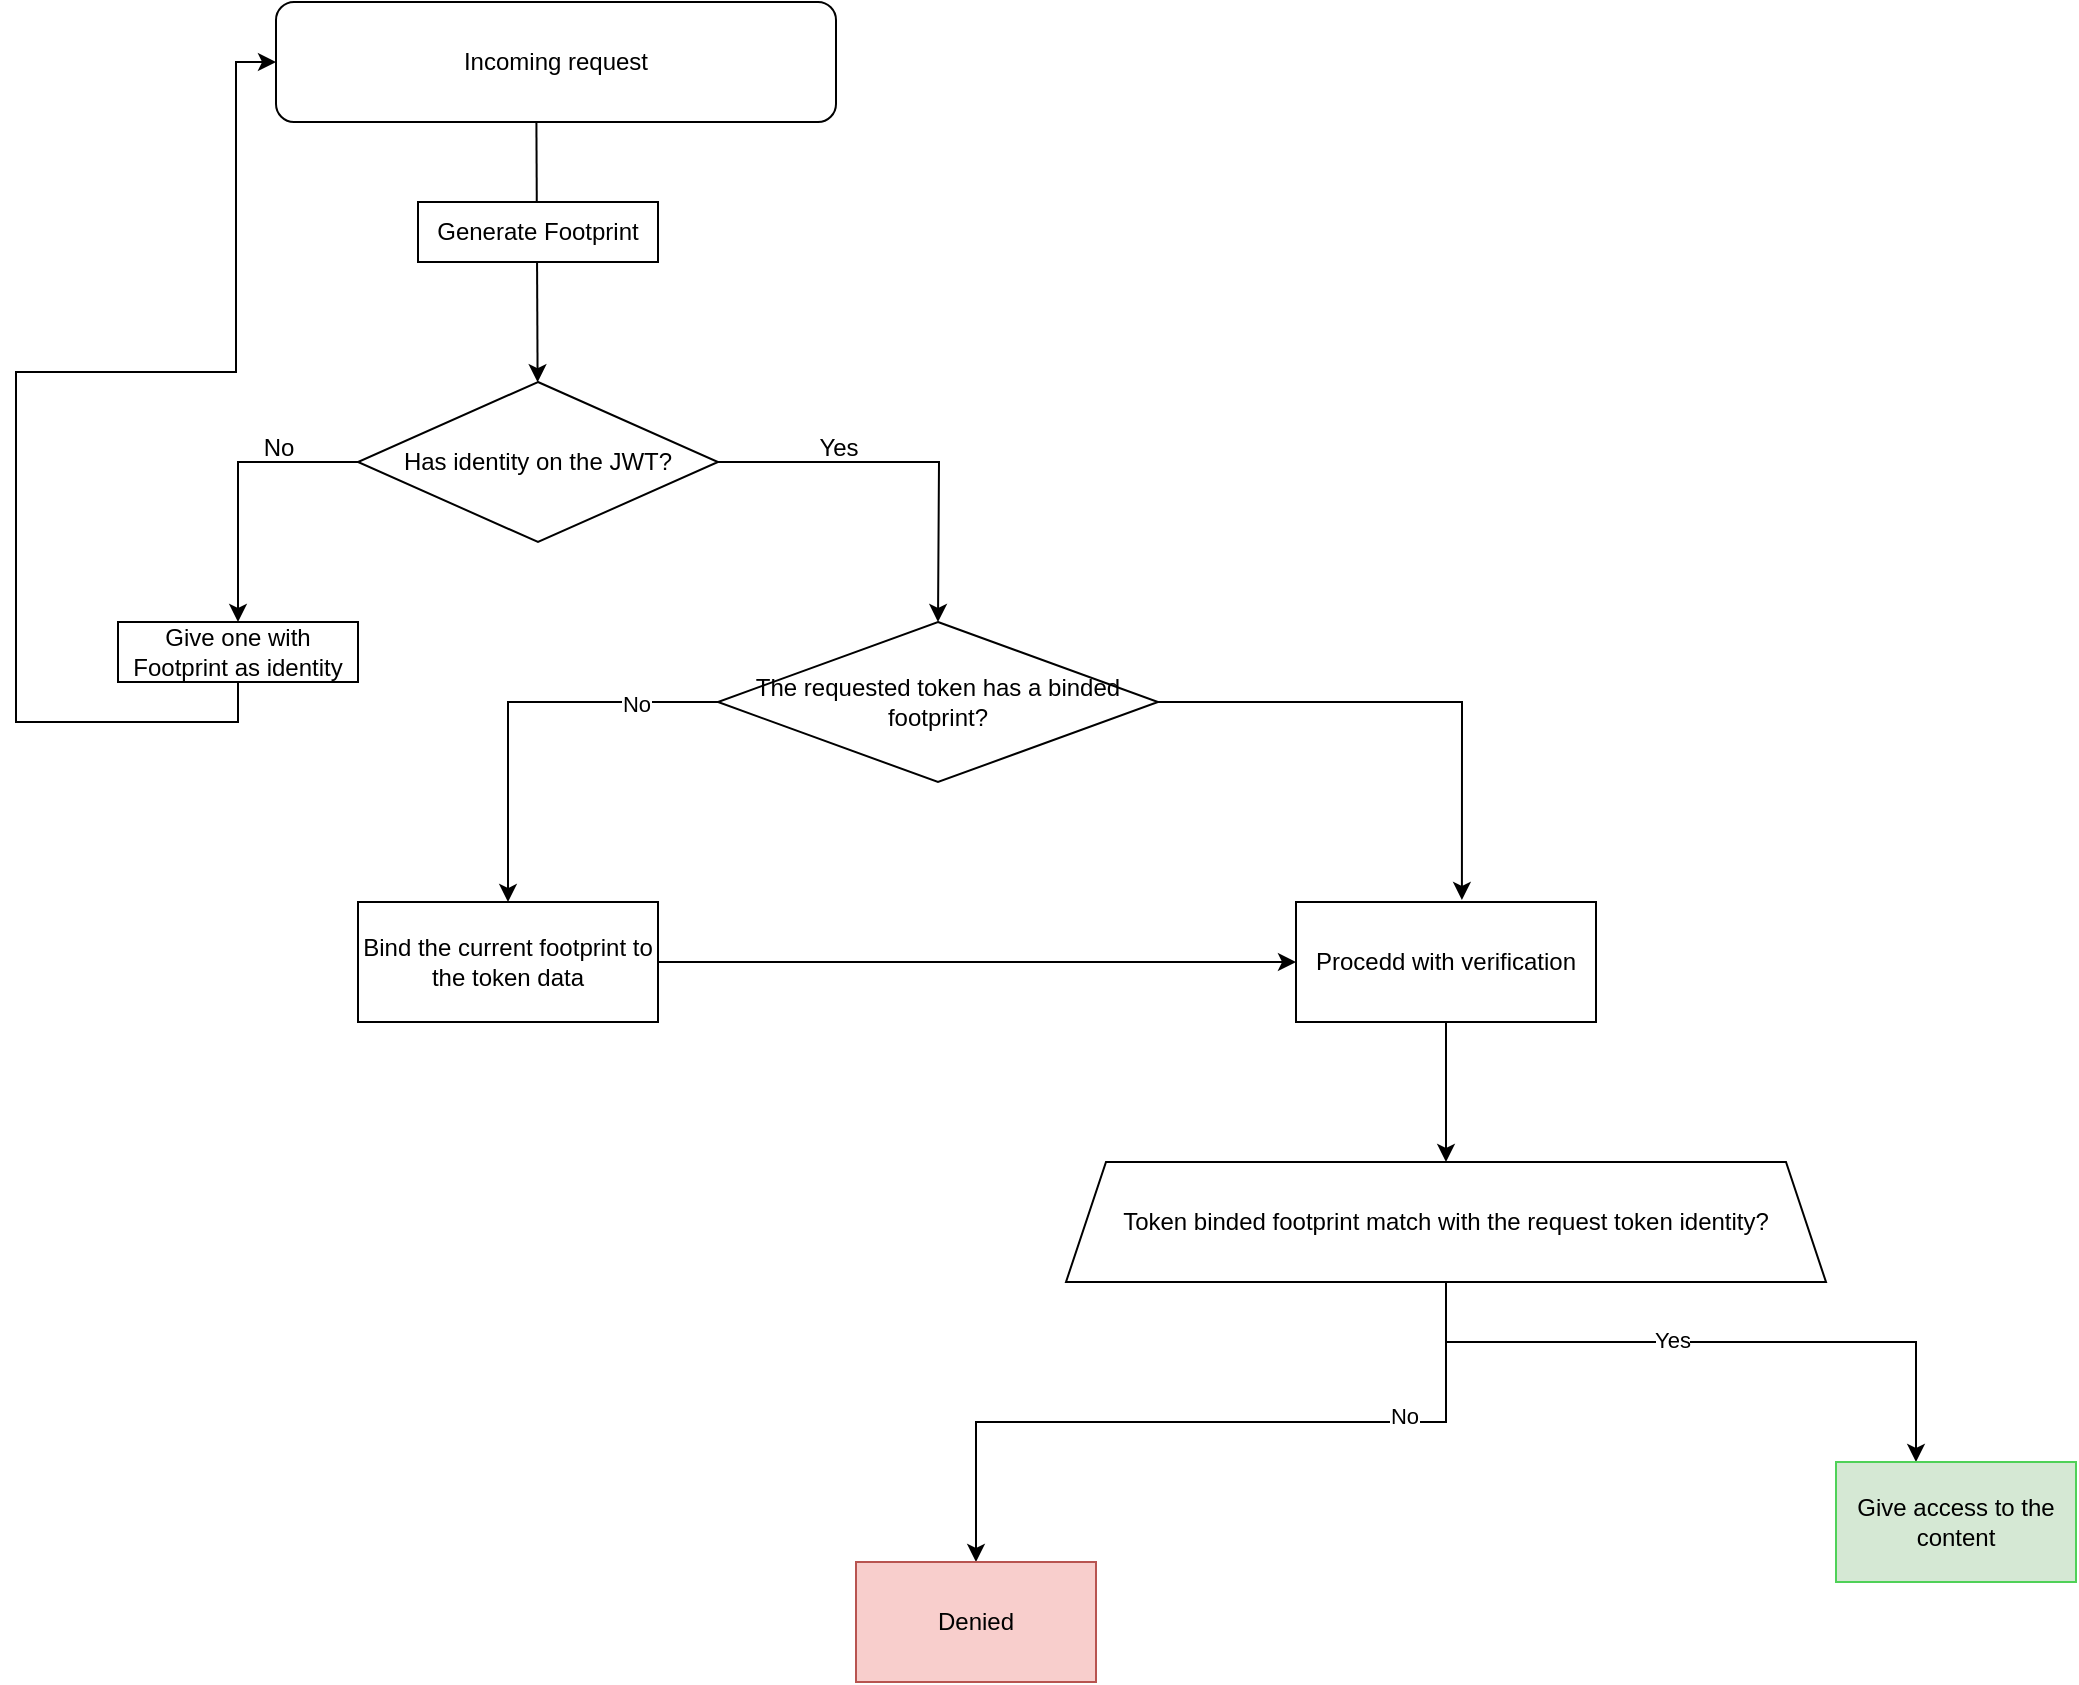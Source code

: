 <mxfile version="24.2.2" type="device">
  <diagram name="Página-1" id="AWwC8oNLOrc3WNBsgSZh">
    <mxGraphModel dx="1035" dy="544" grid="1" gridSize="10" guides="1" tooltips="1" connect="1" arrows="1" fold="1" page="1" pageScale="1" pageWidth="827" pageHeight="1169" math="0" shadow="0">
      <root>
        <mxCell id="0" />
        <mxCell id="1" parent="0" />
        <mxCell id="txhifMig_9-pmAo2RSfU-2" value="Incoming request" style="rounded=1;whiteSpace=wrap;html=1;" vertex="1" parent="1">
          <mxGeometry x="200" y="10" width="280" height="60" as="geometry" />
        </mxCell>
        <mxCell id="txhifMig_9-pmAo2RSfU-3" value="" style="endArrow=classic;html=1;rounded=0;exitX=0.465;exitY=1;exitDx=0;exitDy=0;exitPerimeter=0;" edge="1" parent="1" source="txhifMig_9-pmAo2RSfU-2" target="txhifMig_9-pmAo2RSfU-4">
          <mxGeometry width="50" height="50" relative="1" as="geometry">
            <mxPoint x="390" y="270" as="sourcePoint" />
            <mxPoint x="360" y="140" as="targetPoint" />
          </mxGeometry>
        </mxCell>
        <mxCell id="txhifMig_9-pmAo2RSfU-11" style="edgeStyle=orthogonalEdgeStyle;rounded=0;orthogonalLoop=1;jettySize=auto;html=1;exitX=0;exitY=0.5;exitDx=0;exitDy=0;entryX=0.5;entryY=0;entryDx=0;entryDy=0;" edge="1" parent="1" source="txhifMig_9-pmAo2RSfU-4" target="txhifMig_9-pmAo2RSfU-8">
          <mxGeometry relative="1" as="geometry" />
        </mxCell>
        <mxCell id="txhifMig_9-pmAo2RSfU-16" style="edgeStyle=orthogonalEdgeStyle;rounded=0;orthogonalLoop=1;jettySize=auto;html=1;exitX=1;exitY=0.5;exitDx=0;exitDy=0;entryX=0.5;entryY=0;entryDx=0;entryDy=0;" edge="1" parent="1" source="txhifMig_9-pmAo2RSfU-4">
          <mxGeometry relative="1" as="geometry">
            <mxPoint x="531" y="320" as="targetPoint" />
          </mxGeometry>
        </mxCell>
        <mxCell id="txhifMig_9-pmAo2RSfU-4" value="Has identity on the JWT?" style="rhombus;whiteSpace=wrap;html=1;" vertex="1" parent="1">
          <mxGeometry x="241" y="200" width="180" height="80" as="geometry" />
        </mxCell>
        <mxCell id="txhifMig_9-pmAo2RSfU-24" style="edgeStyle=orthogonalEdgeStyle;rounded=0;orthogonalLoop=1;jettySize=auto;html=1;exitX=0.5;exitY=1;exitDx=0;exitDy=0;entryX=0;entryY=0.5;entryDx=0;entryDy=0;" edge="1" parent="1" source="txhifMig_9-pmAo2RSfU-8" target="txhifMig_9-pmAo2RSfU-2">
          <mxGeometry relative="1" as="geometry">
            <Array as="points">
              <mxPoint x="181" y="370" />
              <mxPoint x="70" y="370" />
              <mxPoint x="70" y="195" />
              <mxPoint x="180" y="195" />
              <mxPoint x="180" y="40" />
            </Array>
          </mxGeometry>
        </mxCell>
        <mxCell id="txhifMig_9-pmAo2RSfU-8" value="Give one with Footprint as identity" style="rounded=0;whiteSpace=wrap;html=1;" vertex="1" parent="1">
          <mxGeometry x="121" y="320" width="120" height="30" as="geometry" />
        </mxCell>
        <mxCell id="txhifMig_9-pmAo2RSfU-14" value="No" style="text;html=1;align=center;verticalAlign=middle;resizable=0;points=[];autosize=1;strokeColor=none;fillColor=none;" vertex="1" parent="1">
          <mxGeometry x="181" y="218" width="40" height="30" as="geometry" />
        </mxCell>
        <mxCell id="txhifMig_9-pmAo2RSfU-21" value="Yes" style="text;html=1;align=center;verticalAlign=middle;resizable=0;points=[];autosize=1;strokeColor=none;fillColor=none;" vertex="1" parent="1">
          <mxGeometry x="461" y="218" width="40" height="30" as="geometry" />
        </mxCell>
        <mxCell id="txhifMig_9-pmAo2RSfU-22" value="Generate Footprint" style="rounded=0;whiteSpace=wrap;html=1;" vertex="1" parent="1">
          <mxGeometry x="271" y="110" width="120" height="30" as="geometry" />
        </mxCell>
        <mxCell id="txhifMig_9-pmAo2RSfU-34" style="edgeStyle=orthogonalEdgeStyle;rounded=0;orthogonalLoop=1;jettySize=auto;html=1;entryX=0.5;entryY=0;entryDx=0;entryDy=0;" edge="1" parent="1" source="txhifMig_9-pmAo2RSfU-30" target="txhifMig_9-pmAo2RSfU-32">
          <mxGeometry relative="1" as="geometry" />
        </mxCell>
        <mxCell id="txhifMig_9-pmAo2RSfU-35" value="No" style="edgeLabel;html=1;align=center;verticalAlign=middle;resizable=0;points=[];" vertex="1" connectable="0" parent="txhifMig_9-pmAo2RSfU-34">
          <mxGeometry x="-0.6" y="1" relative="1" as="geometry">
            <mxPoint as="offset" />
          </mxGeometry>
        </mxCell>
        <mxCell id="txhifMig_9-pmAo2RSfU-30" value="The requested token has a binded footprint?" style="rhombus;whiteSpace=wrap;html=1;" vertex="1" parent="1">
          <mxGeometry x="421" y="320" width="220" height="80" as="geometry" />
        </mxCell>
        <mxCell id="txhifMig_9-pmAo2RSfU-38" style="edgeStyle=orthogonalEdgeStyle;rounded=0;orthogonalLoop=1;jettySize=auto;html=1;entryX=0;entryY=0.5;entryDx=0;entryDy=0;" edge="1" parent="1" source="txhifMig_9-pmAo2RSfU-32" target="txhifMig_9-pmAo2RSfU-36">
          <mxGeometry relative="1" as="geometry">
            <mxPoint x="700" y="490" as="targetPoint" />
          </mxGeometry>
        </mxCell>
        <mxCell id="txhifMig_9-pmAo2RSfU-32" value="Bind the current footprint to the token data" style="rounded=0;whiteSpace=wrap;html=1;" vertex="1" parent="1">
          <mxGeometry x="241" y="460" width="150" height="60" as="geometry" />
        </mxCell>
        <mxCell id="txhifMig_9-pmAo2RSfU-41" style="edgeStyle=orthogonalEdgeStyle;rounded=0;orthogonalLoop=1;jettySize=auto;html=1;entryX=0.5;entryY=0;entryDx=0;entryDy=0;" edge="1" parent="1" source="txhifMig_9-pmAo2RSfU-36" target="txhifMig_9-pmAo2RSfU-40">
          <mxGeometry relative="1" as="geometry" />
        </mxCell>
        <mxCell id="txhifMig_9-pmAo2RSfU-36" value="Procedd with verification" style="rounded=0;whiteSpace=wrap;html=1;" vertex="1" parent="1">
          <mxGeometry x="710" y="460" width="150" height="60" as="geometry" />
        </mxCell>
        <mxCell id="txhifMig_9-pmAo2RSfU-37" style="edgeStyle=orthogonalEdgeStyle;rounded=0;orthogonalLoop=1;jettySize=auto;html=1;entryX=0.553;entryY=-0.017;entryDx=0;entryDy=0;entryPerimeter=0;" edge="1" parent="1" source="txhifMig_9-pmAo2RSfU-30" target="txhifMig_9-pmAo2RSfU-36">
          <mxGeometry relative="1" as="geometry" />
        </mxCell>
        <mxCell id="txhifMig_9-pmAo2RSfU-46" style="edgeStyle=orthogonalEdgeStyle;rounded=0;orthogonalLoop=1;jettySize=auto;html=1;" edge="1" parent="1" source="txhifMig_9-pmAo2RSfU-40" target="txhifMig_9-pmAo2RSfU-42">
          <mxGeometry relative="1" as="geometry">
            <Array as="points">
              <mxPoint x="785" y="680" />
              <mxPoint x="1020" y="680" />
            </Array>
          </mxGeometry>
        </mxCell>
        <mxCell id="txhifMig_9-pmAo2RSfU-47" value="Yes" style="edgeLabel;html=1;align=center;verticalAlign=middle;resizable=0;points=[];" vertex="1" connectable="0" parent="txhifMig_9-pmAo2RSfU-46">
          <mxGeometry x="-0.123" y="1" relative="1" as="geometry">
            <mxPoint as="offset" />
          </mxGeometry>
        </mxCell>
        <mxCell id="txhifMig_9-pmAo2RSfU-49" style="edgeStyle=orthogonalEdgeStyle;rounded=0;orthogonalLoop=1;jettySize=auto;html=1;entryX=0.5;entryY=0;entryDx=0;entryDy=0;" edge="1" parent="1" source="txhifMig_9-pmAo2RSfU-40" target="txhifMig_9-pmAo2RSfU-43">
          <mxGeometry relative="1" as="geometry" />
        </mxCell>
        <mxCell id="txhifMig_9-pmAo2RSfU-50" value="&lt;div&gt;No&lt;/div&gt;&lt;div&gt;&lt;br&gt;&lt;/div&gt;" style="edgeLabel;html=1;align=center;verticalAlign=middle;resizable=0;points=[];" vertex="1" connectable="0" parent="txhifMig_9-pmAo2RSfU-49">
          <mxGeometry x="-0.516" y="4" relative="1" as="geometry">
            <mxPoint as="offset" />
          </mxGeometry>
        </mxCell>
        <mxCell id="txhifMig_9-pmAo2RSfU-40" value="Token binded footprint match with the request token identity?" style="shape=trapezoid;perimeter=trapezoidPerimeter;whiteSpace=wrap;html=1;fixedSize=1;verticalAlign=middle;" vertex="1" parent="1">
          <mxGeometry x="595" y="590" width="380" height="60" as="geometry" />
        </mxCell>
        <mxCell id="txhifMig_9-pmAo2RSfU-42" value="Give access to the content" style="rounded=0;whiteSpace=wrap;html=1;labelBackgroundColor=none;labelBorderColor=none;fillColor=#d5e8d4;strokeColor=#4FD158;" vertex="1" parent="1">
          <mxGeometry x="980" y="740" width="120" height="60" as="geometry" />
        </mxCell>
        <mxCell id="txhifMig_9-pmAo2RSfU-43" value="Denied" style="rounded=0;whiteSpace=wrap;html=1;fillColor=#f8cecc;strokeColor=#b85450;" vertex="1" parent="1">
          <mxGeometry x="490" y="790" width="120" height="60" as="geometry" />
        </mxCell>
      </root>
    </mxGraphModel>
  </diagram>
</mxfile>

